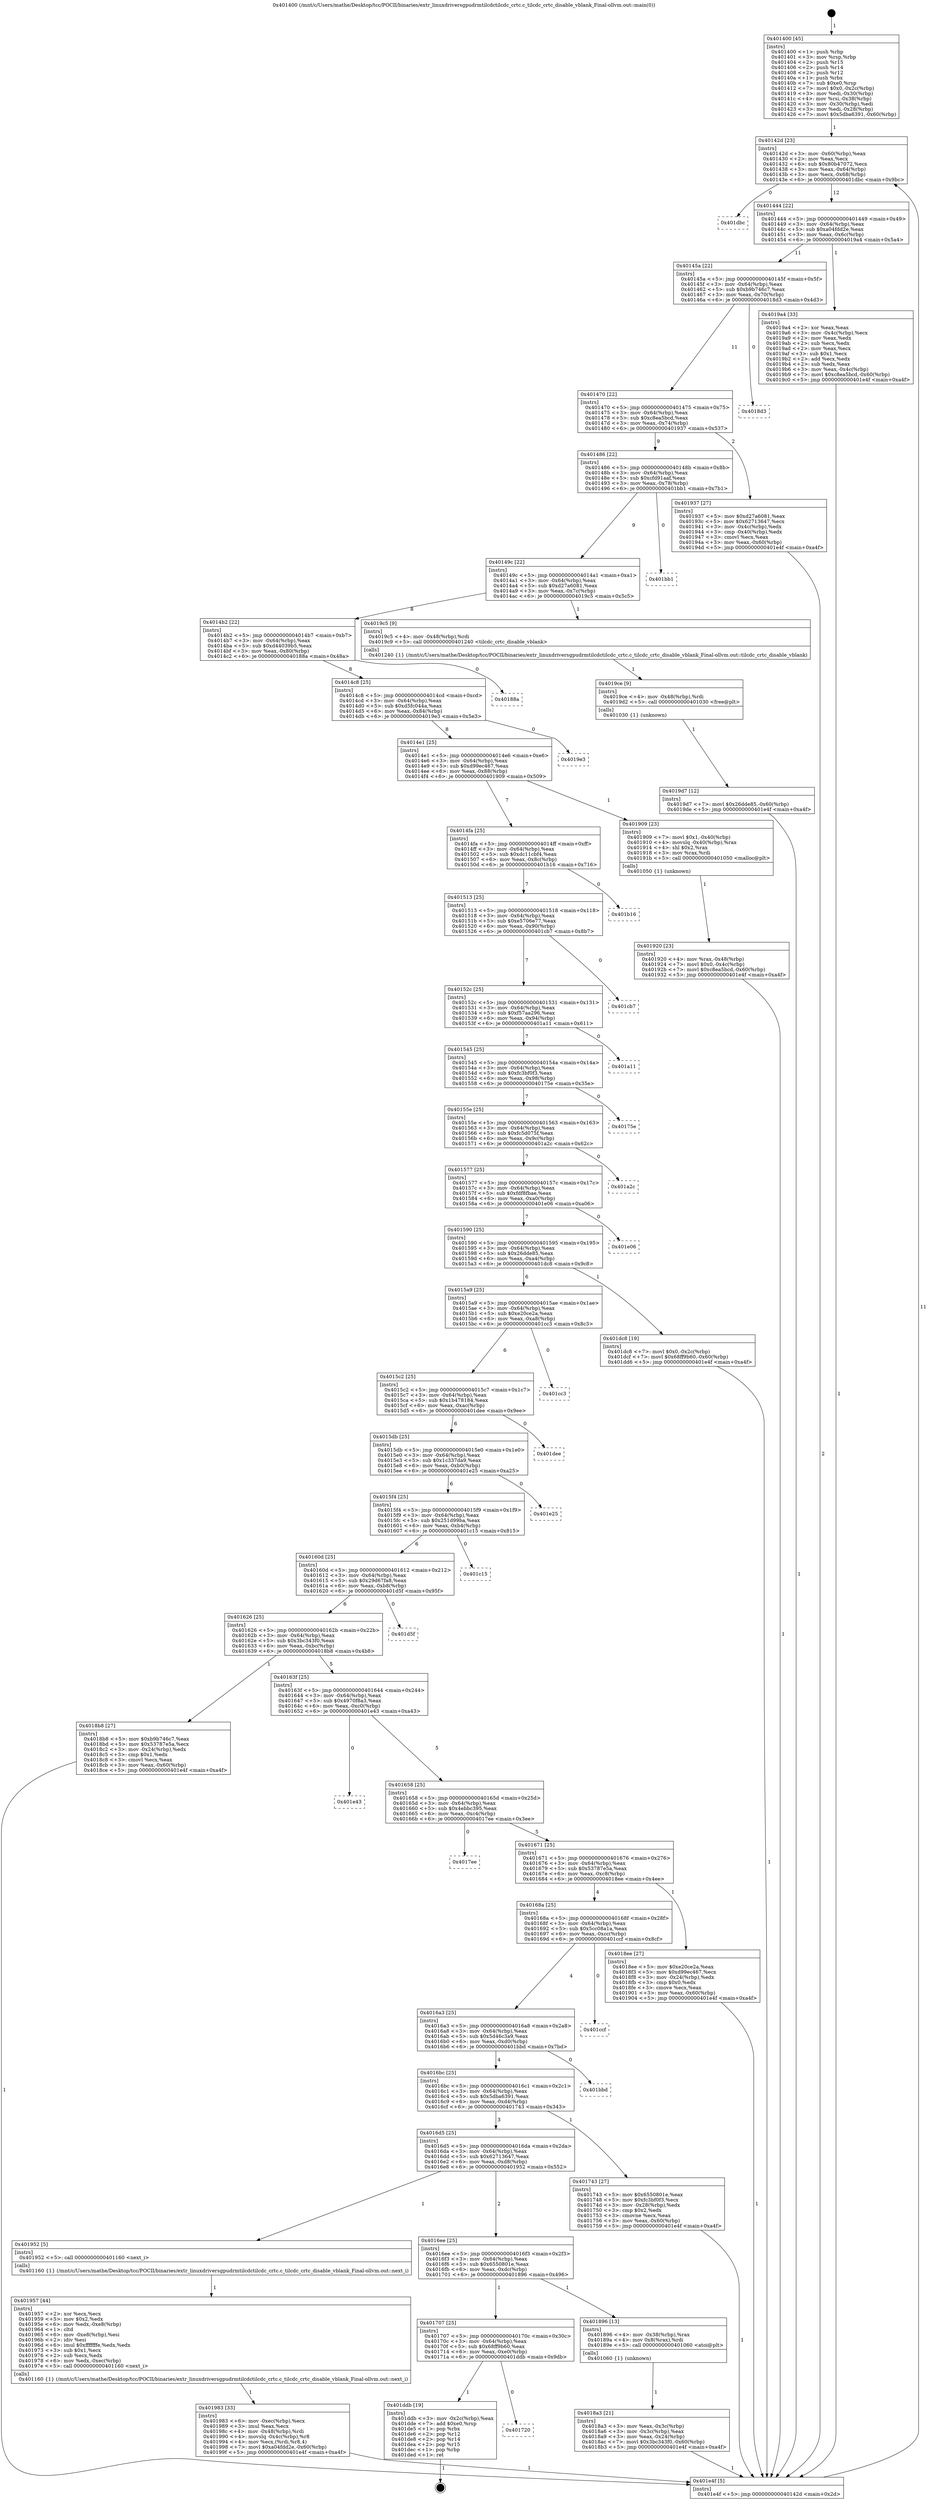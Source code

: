 digraph "0x401400" {
  label = "0x401400 (/mnt/c/Users/mathe/Desktop/tcc/POCII/binaries/extr_linuxdriversgpudrmtilcdctilcdc_crtc.c_tilcdc_crtc_disable_vblank_Final-ollvm.out::main(0))"
  labelloc = "t"
  node[shape=record]

  Entry [label="",width=0.3,height=0.3,shape=circle,fillcolor=black,style=filled]
  "0x40142d" [label="{
     0x40142d [23]\l
     | [instrs]\l
     &nbsp;&nbsp;0x40142d \<+3\>: mov -0x60(%rbp),%eax\l
     &nbsp;&nbsp;0x401430 \<+2\>: mov %eax,%ecx\l
     &nbsp;&nbsp;0x401432 \<+6\>: sub $0x80b47072,%ecx\l
     &nbsp;&nbsp;0x401438 \<+3\>: mov %eax,-0x64(%rbp)\l
     &nbsp;&nbsp;0x40143b \<+3\>: mov %ecx,-0x68(%rbp)\l
     &nbsp;&nbsp;0x40143e \<+6\>: je 0000000000401dbc \<main+0x9bc\>\l
  }"]
  "0x401dbc" [label="{
     0x401dbc\l
  }", style=dashed]
  "0x401444" [label="{
     0x401444 [22]\l
     | [instrs]\l
     &nbsp;&nbsp;0x401444 \<+5\>: jmp 0000000000401449 \<main+0x49\>\l
     &nbsp;&nbsp;0x401449 \<+3\>: mov -0x64(%rbp),%eax\l
     &nbsp;&nbsp;0x40144c \<+5\>: sub $0xa04fdd2e,%eax\l
     &nbsp;&nbsp;0x401451 \<+3\>: mov %eax,-0x6c(%rbp)\l
     &nbsp;&nbsp;0x401454 \<+6\>: je 00000000004019a4 \<main+0x5a4\>\l
  }"]
  Exit [label="",width=0.3,height=0.3,shape=circle,fillcolor=black,style=filled,peripheries=2]
  "0x4019a4" [label="{
     0x4019a4 [33]\l
     | [instrs]\l
     &nbsp;&nbsp;0x4019a4 \<+2\>: xor %eax,%eax\l
     &nbsp;&nbsp;0x4019a6 \<+3\>: mov -0x4c(%rbp),%ecx\l
     &nbsp;&nbsp;0x4019a9 \<+2\>: mov %eax,%edx\l
     &nbsp;&nbsp;0x4019ab \<+2\>: sub %ecx,%edx\l
     &nbsp;&nbsp;0x4019ad \<+2\>: mov %eax,%ecx\l
     &nbsp;&nbsp;0x4019af \<+3\>: sub $0x1,%ecx\l
     &nbsp;&nbsp;0x4019b2 \<+2\>: add %ecx,%edx\l
     &nbsp;&nbsp;0x4019b4 \<+2\>: sub %edx,%eax\l
     &nbsp;&nbsp;0x4019b6 \<+3\>: mov %eax,-0x4c(%rbp)\l
     &nbsp;&nbsp;0x4019b9 \<+7\>: movl $0xc8ea5bcd,-0x60(%rbp)\l
     &nbsp;&nbsp;0x4019c0 \<+5\>: jmp 0000000000401e4f \<main+0xa4f\>\l
  }"]
  "0x40145a" [label="{
     0x40145a [22]\l
     | [instrs]\l
     &nbsp;&nbsp;0x40145a \<+5\>: jmp 000000000040145f \<main+0x5f\>\l
     &nbsp;&nbsp;0x40145f \<+3\>: mov -0x64(%rbp),%eax\l
     &nbsp;&nbsp;0x401462 \<+5\>: sub $0xb9b746c7,%eax\l
     &nbsp;&nbsp;0x401467 \<+3\>: mov %eax,-0x70(%rbp)\l
     &nbsp;&nbsp;0x40146a \<+6\>: je 00000000004018d3 \<main+0x4d3\>\l
  }"]
  "0x401720" [label="{
     0x401720\l
  }", style=dashed]
  "0x4018d3" [label="{
     0x4018d3\l
  }", style=dashed]
  "0x401470" [label="{
     0x401470 [22]\l
     | [instrs]\l
     &nbsp;&nbsp;0x401470 \<+5\>: jmp 0000000000401475 \<main+0x75\>\l
     &nbsp;&nbsp;0x401475 \<+3\>: mov -0x64(%rbp),%eax\l
     &nbsp;&nbsp;0x401478 \<+5\>: sub $0xc8ea5bcd,%eax\l
     &nbsp;&nbsp;0x40147d \<+3\>: mov %eax,-0x74(%rbp)\l
     &nbsp;&nbsp;0x401480 \<+6\>: je 0000000000401937 \<main+0x537\>\l
  }"]
  "0x401ddb" [label="{
     0x401ddb [19]\l
     | [instrs]\l
     &nbsp;&nbsp;0x401ddb \<+3\>: mov -0x2c(%rbp),%eax\l
     &nbsp;&nbsp;0x401dde \<+7\>: add $0xe0,%rsp\l
     &nbsp;&nbsp;0x401de5 \<+1\>: pop %rbx\l
     &nbsp;&nbsp;0x401de6 \<+2\>: pop %r12\l
     &nbsp;&nbsp;0x401de8 \<+2\>: pop %r14\l
     &nbsp;&nbsp;0x401dea \<+2\>: pop %r15\l
     &nbsp;&nbsp;0x401dec \<+1\>: pop %rbp\l
     &nbsp;&nbsp;0x401ded \<+1\>: ret\l
  }"]
  "0x401937" [label="{
     0x401937 [27]\l
     | [instrs]\l
     &nbsp;&nbsp;0x401937 \<+5\>: mov $0xd27a6081,%eax\l
     &nbsp;&nbsp;0x40193c \<+5\>: mov $0x62713647,%ecx\l
     &nbsp;&nbsp;0x401941 \<+3\>: mov -0x4c(%rbp),%edx\l
     &nbsp;&nbsp;0x401944 \<+3\>: cmp -0x40(%rbp),%edx\l
     &nbsp;&nbsp;0x401947 \<+3\>: cmovl %ecx,%eax\l
     &nbsp;&nbsp;0x40194a \<+3\>: mov %eax,-0x60(%rbp)\l
     &nbsp;&nbsp;0x40194d \<+5\>: jmp 0000000000401e4f \<main+0xa4f\>\l
  }"]
  "0x401486" [label="{
     0x401486 [22]\l
     | [instrs]\l
     &nbsp;&nbsp;0x401486 \<+5\>: jmp 000000000040148b \<main+0x8b\>\l
     &nbsp;&nbsp;0x40148b \<+3\>: mov -0x64(%rbp),%eax\l
     &nbsp;&nbsp;0x40148e \<+5\>: sub $0xcfd91aaf,%eax\l
     &nbsp;&nbsp;0x401493 \<+3\>: mov %eax,-0x78(%rbp)\l
     &nbsp;&nbsp;0x401496 \<+6\>: je 0000000000401bb1 \<main+0x7b1\>\l
  }"]
  "0x4019d7" [label="{
     0x4019d7 [12]\l
     | [instrs]\l
     &nbsp;&nbsp;0x4019d7 \<+7\>: movl $0x26dde85,-0x60(%rbp)\l
     &nbsp;&nbsp;0x4019de \<+5\>: jmp 0000000000401e4f \<main+0xa4f\>\l
  }"]
  "0x401bb1" [label="{
     0x401bb1\l
  }", style=dashed]
  "0x40149c" [label="{
     0x40149c [22]\l
     | [instrs]\l
     &nbsp;&nbsp;0x40149c \<+5\>: jmp 00000000004014a1 \<main+0xa1\>\l
     &nbsp;&nbsp;0x4014a1 \<+3\>: mov -0x64(%rbp),%eax\l
     &nbsp;&nbsp;0x4014a4 \<+5\>: sub $0xd27a6081,%eax\l
     &nbsp;&nbsp;0x4014a9 \<+3\>: mov %eax,-0x7c(%rbp)\l
     &nbsp;&nbsp;0x4014ac \<+6\>: je 00000000004019c5 \<main+0x5c5\>\l
  }"]
  "0x4019ce" [label="{
     0x4019ce [9]\l
     | [instrs]\l
     &nbsp;&nbsp;0x4019ce \<+4\>: mov -0x48(%rbp),%rdi\l
     &nbsp;&nbsp;0x4019d2 \<+5\>: call 0000000000401030 \<free@plt\>\l
     | [calls]\l
     &nbsp;&nbsp;0x401030 \{1\} (unknown)\l
  }"]
  "0x4019c5" [label="{
     0x4019c5 [9]\l
     | [instrs]\l
     &nbsp;&nbsp;0x4019c5 \<+4\>: mov -0x48(%rbp),%rdi\l
     &nbsp;&nbsp;0x4019c9 \<+5\>: call 0000000000401240 \<tilcdc_crtc_disable_vblank\>\l
     | [calls]\l
     &nbsp;&nbsp;0x401240 \{1\} (/mnt/c/Users/mathe/Desktop/tcc/POCII/binaries/extr_linuxdriversgpudrmtilcdctilcdc_crtc.c_tilcdc_crtc_disable_vblank_Final-ollvm.out::tilcdc_crtc_disable_vblank)\l
  }"]
  "0x4014b2" [label="{
     0x4014b2 [22]\l
     | [instrs]\l
     &nbsp;&nbsp;0x4014b2 \<+5\>: jmp 00000000004014b7 \<main+0xb7\>\l
     &nbsp;&nbsp;0x4014b7 \<+3\>: mov -0x64(%rbp),%eax\l
     &nbsp;&nbsp;0x4014ba \<+5\>: sub $0xd44039b5,%eax\l
     &nbsp;&nbsp;0x4014bf \<+3\>: mov %eax,-0x80(%rbp)\l
     &nbsp;&nbsp;0x4014c2 \<+6\>: je 000000000040188a \<main+0x48a\>\l
  }"]
  "0x401983" [label="{
     0x401983 [33]\l
     | [instrs]\l
     &nbsp;&nbsp;0x401983 \<+6\>: mov -0xec(%rbp),%ecx\l
     &nbsp;&nbsp;0x401989 \<+3\>: imul %eax,%ecx\l
     &nbsp;&nbsp;0x40198c \<+4\>: mov -0x48(%rbp),%rdi\l
     &nbsp;&nbsp;0x401990 \<+4\>: movslq -0x4c(%rbp),%r8\l
     &nbsp;&nbsp;0x401994 \<+4\>: mov %ecx,(%rdi,%r8,4)\l
     &nbsp;&nbsp;0x401998 \<+7\>: movl $0xa04fdd2e,-0x60(%rbp)\l
     &nbsp;&nbsp;0x40199f \<+5\>: jmp 0000000000401e4f \<main+0xa4f\>\l
  }"]
  "0x40188a" [label="{
     0x40188a\l
  }", style=dashed]
  "0x4014c8" [label="{
     0x4014c8 [25]\l
     | [instrs]\l
     &nbsp;&nbsp;0x4014c8 \<+5\>: jmp 00000000004014cd \<main+0xcd\>\l
     &nbsp;&nbsp;0x4014cd \<+3\>: mov -0x64(%rbp),%eax\l
     &nbsp;&nbsp;0x4014d0 \<+5\>: sub $0xd5fc044a,%eax\l
     &nbsp;&nbsp;0x4014d5 \<+6\>: mov %eax,-0x84(%rbp)\l
     &nbsp;&nbsp;0x4014db \<+6\>: je 00000000004019e3 \<main+0x5e3\>\l
  }"]
  "0x401957" [label="{
     0x401957 [44]\l
     | [instrs]\l
     &nbsp;&nbsp;0x401957 \<+2\>: xor %ecx,%ecx\l
     &nbsp;&nbsp;0x401959 \<+5\>: mov $0x2,%edx\l
     &nbsp;&nbsp;0x40195e \<+6\>: mov %edx,-0xe8(%rbp)\l
     &nbsp;&nbsp;0x401964 \<+1\>: cltd\l
     &nbsp;&nbsp;0x401965 \<+6\>: mov -0xe8(%rbp),%esi\l
     &nbsp;&nbsp;0x40196b \<+2\>: idiv %esi\l
     &nbsp;&nbsp;0x40196d \<+6\>: imul $0xfffffffe,%edx,%edx\l
     &nbsp;&nbsp;0x401973 \<+3\>: sub $0x1,%ecx\l
     &nbsp;&nbsp;0x401976 \<+2\>: sub %ecx,%edx\l
     &nbsp;&nbsp;0x401978 \<+6\>: mov %edx,-0xec(%rbp)\l
     &nbsp;&nbsp;0x40197e \<+5\>: call 0000000000401160 \<next_i\>\l
     | [calls]\l
     &nbsp;&nbsp;0x401160 \{1\} (/mnt/c/Users/mathe/Desktop/tcc/POCII/binaries/extr_linuxdriversgpudrmtilcdctilcdc_crtc.c_tilcdc_crtc_disable_vblank_Final-ollvm.out::next_i)\l
  }"]
  "0x4019e3" [label="{
     0x4019e3\l
  }", style=dashed]
  "0x4014e1" [label="{
     0x4014e1 [25]\l
     | [instrs]\l
     &nbsp;&nbsp;0x4014e1 \<+5\>: jmp 00000000004014e6 \<main+0xe6\>\l
     &nbsp;&nbsp;0x4014e6 \<+3\>: mov -0x64(%rbp),%eax\l
     &nbsp;&nbsp;0x4014e9 \<+5\>: sub $0xd99ec467,%eax\l
     &nbsp;&nbsp;0x4014ee \<+6\>: mov %eax,-0x88(%rbp)\l
     &nbsp;&nbsp;0x4014f4 \<+6\>: je 0000000000401909 \<main+0x509\>\l
  }"]
  "0x401920" [label="{
     0x401920 [23]\l
     | [instrs]\l
     &nbsp;&nbsp;0x401920 \<+4\>: mov %rax,-0x48(%rbp)\l
     &nbsp;&nbsp;0x401924 \<+7\>: movl $0x0,-0x4c(%rbp)\l
     &nbsp;&nbsp;0x40192b \<+7\>: movl $0xc8ea5bcd,-0x60(%rbp)\l
     &nbsp;&nbsp;0x401932 \<+5\>: jmp 0000000000401e4f \<main+0xa4f\>\l
  }"]
  "0x401909" [label="{
     0x401909 [23]\l
     | [instrs]\l
     &nbsp;&nbsp;0x401909 \<+7\>: movl $0x1,-0x40(%rbp)\l
     &nbsp;&nbsp;0x401910 \<+4\>: movslq -0x40(%rbp),%rax\l
     &nbsp;&nbsp;0x401914 \<+4\>: shl $0x2,%rax\l
     &nbsp;&nbsp;0x401918 \<+3\>: mov %rax,%rdi\l
     &nbsp;&nbsp;0x40191b \<+5\>: call 0000000000401050 \<malloc@plt\>\l
     | [calls]\l
     &nbsp;&nbsp;0x401050 \{1\} (unknown)\l
  }"]
  "0x4014fa" [label="{
     0x4014fa [25]\l
     | [instrs]\l
     &nbsp;&nbsp;0x4014fa \<+5\>: jmp 00000000004014ff \<main+0xff\>\l
     &nbsp;&nbsp;0x4014ff \<+3\>: mov -0x64(%rbp),%eax\l
     &nbsp;&nbsp;0x401502 \<+5\>: sub $0xdc11cbf4,%eax\l
     &nbsp;&nbsp;0x401507 \<+6\>: mov %eax,-0x8c(%rbp)\l
     &nbsp;&nbsp;0x40150d \<+6\>: je 0000000000401b16 \<main+0x716\>\l
  }"]
  "0x4018a3" [label="{
     0x4018a3 [21]\l
     | [instrs]\l
     &nbsp;&nbsp;0x4018a3 \<+3\>: mov %eax,-0x3c(%rbp)\l
     &nbsp;&nbsp;0x4018a6 \<+3\>: mov -0x3c(%rbp),%eax\l
     &nbsp;&nbsp;0x4018a9 \<+3\>: mov %eax,-0x24(%rbp)\l
     &nbsp;&nbsp;0x4018ac \<+7\>: movl $0x3bc343f0,-0x60(%rbp)\l
     &nbsp;&nbsp;0x4018b3 \<+5\>: jmp 0000000000401e4f \<main+0xa4f\>\l
  }"]
  "0x401b16" [label="{
     0x401b16\l
  }", style=dashed]
  "0x401513" [label="{
     0x401513 [25]\l
     | [instrs]\l
     &nbsp;&nbsp;0x401513 \<+5\>: jmp 0000000000401518 \<main+0x118\>\l
     &nbsp;&nbsp;0x401518 \<+3\>: mov -0x64(%rbp),%eax\l
     &nbsp;&nbsp;0x40151b \<+5\>: sub $0xe5706e77,%eax\l
     &nbsp;&nbsp;0x401520 \<+6\>: mov %eax,-0x90(%rbp)\l
     &nbsp;&nbsp;0x401526 \<+6\>: je 0000000000401cb7 \<main+0x8b7\>\l
  }"]
  "0x401707" [label="{
     0x401707 [25]\l
     | [instrs]\l
     &nbsp;&nbsp;0x401707 \<+5\>: jmp 000000000040170c \<main+0x30c\>\l
     &nbsp;&nbsp;0x40170c \<+3\>: mov -0x64(%rbp),%eax\l
     &nbsp;&nbsp;0x40170f \<+5\>: sub $0x68ff9b60,%eax\l
     &nbsp;&nbsp;0x401714 \<+6\>: mov %eax,-0xe0(%rbp)\l
     &nbsp;&nbsp;0x40171a \<+6\>: je 0000000000401ddb \<main+0x9db\>\l
  }"]
  "0x401cb7" [label="{
     0x401cb7\l
  }", style=dashed]
  "0x40152c" [label="{
     0x40152c [25]\l
     | [instrs]\l
     &nbsp;&nbsp;0x40152c \<+5\>: jmp 0000000000401531 \<main+0x131\>\l
     &nbsp;&nbsp;0x401531 \<+3\>: mov -0x64(%rbp),%eax\l
     &nbsp;&nbsp;0x401534 \<+5\>: sub $0xf57aa296,%eax\l
     &nbsp;&nbsp;0x401539 \<+6\>: mov %eax,-0x94(%rbp)\l
     &nbsp;&nbsp;0x40153f \<+6\>: je 0000000000401a11 \<main+0x611\>\l
  }"]
  "0x401896" [label="{
     0x401896 [13]\l
     | [instrs]\l
     &nbsp;&nbsp;0x401896 \<+4\>: mov -0x38(%rbp),%rax\l
     &nbsp;&nbsp;0x40189a \<+4\>: mov 0x8(%rax),%rdi\l
     &nbsp;&nbsp;0x40189e \<+5\>: call 0000000000401060 \<atoi@plt\>\l
     | [calls]\l
     &nbsp;&nbsp;0x401060 \{1\} (unknown)\l
  }"]
  "0x401a11" [label="{
     0x401a11\l
  }", style=dashed]
  "0x401545" [label="{
     0x401545 [25]\l
     | [instrs]\l
     &nbsp;&nbsp;0x401545 \<+5\>: jmp 000000000040154a \<main+0x14a\>\l
     &nbsp;&nbsp;0x40154a \<+3\>: mov -0x64(%rbp),%eax\l
     &nbsp;&nbsp;0x40154d \<+5\>: sub $0xfc3bf0f3,%eax\l
     &nbsp;&nbsp;0x401552 \<+6\>: mov %eax,-0x98(%rbp)\l
     &nbsp;&nbsp;0x401558 \<+6\>: je 000000000040175e \<main+0x35e\>\l
  }"]
  "0x4016ee" [label="{
     0x4016ee [25]\l
     | [instrs]\l
     &nbsp;&nbsp;0x4016ee \<+5\>: jmp 00000000004016f3 \<main+0x2f3\>\l
     &nbsp;&nbsp;0x4016f3 \<+3\>: mov -0x64(%rbp),%eax\l
     &nbsp;&nbsp;0x4016f6 \<+5\>: sub $0x6550801e,%eax\l
     &nbsp;&nbsp;0x4016fb \<+6\>: mov %eax,-0xdc(%rbp)\l
     &nbsp;&nbsp;0x401701 \<+6\>: je 0000000000401896 \<main+0x496\>\l
  }"]
  "0x40175e" [label="{
     0x40175e\l
  }", style=dashed]
  "0x40155e" [label="{
     0x40155e [25]\l
     | [instrs]\l
     &nbsp;&nbsp;0x40155e \<+5\>: jmp 0000000000401563 \<main+0x163\>\l
     &nbsp;&nbsp;0x401563 \<+3\>: mov -0x64(%rbp),%eax\l
     &nbsp;&nbsp;0x401566 \<+5\>: sub $0xfc5d075f,%eax\l
     &nbsp;&nbsp;0x40156b \<+6\>: mov %eax,-0x9c(%rbp)\l
     &nbsp;&nbsp;0x401571 \<+6\>: je 0000000000401a2c \<main+0x62c\>\l
  }"]
  "0x401952" [label="{
     0x401952 [5]\l
     | [instrs]\l
     &nbsp;&nbsp;0x401952 \<+5\>: call 0000000000401160 \<next_i\>\l
     | [calls]\l
     &nbsp;&nbsp;0x401160 \{1\} (/mnt/c/Users/mathe/Desktop/tcc/POCII/binaries/extr_linuxdriversgpudrmtilcdctilcdc_crtc.c_tilcdc_crtc_disable_vblank_Final-ollvm.out::next_i)\l
  }"]
  "0x401a2c" [label="{
     0x401a2c\l
  }", style=dashed]
  "0x401577" [label="{
     0x401577 [25]\l
     | [instrs]\l
     &nbsp;&nbsp;0x401577 \<+5\>: jmp 000000000040157c \<main+0x17c\>\l
     &nbsp;&nbsp;0x40157c \<+3\>: mov -0x64(%rbp),%eax\l
     &nbsp;&nbsp;0x40157f \<+5\>: sub $0xfdf8fbae,%eax\l
     &nbsp;&nbsp;0x401584 \<+6\>: mov %eax,-0xa0(%rbp)\l
     &nbsp;&nbsp;0x40158a \<+6\>: je 0000000000401e06 \<main+0xa06\>\l
  }"]
  "0x401400" [label="{
     0x401400 [45]\l
     | [instrs]\l
     &nbsp;&nbsp;0x401400 \<+1\>: push %rbp\l
     &nbsp;&nbsp;0x401401 \<+3\>: mov %rsp,%rbp\l
     &nbsp;&nbsp;0x401404 \<+2\>: push %r15\l
     &nbsp;&nbsp;0x401406 \<+2\>: push %r14\l
     &nbsp;&nbsp;0x401408 \<+2\>: push %r12\l
     &nbsp;&nbsp;0x40140a \<+1\>: push %rbx\l
     &nbsp;&nbsp;0x40140b \<+7\>: sub $0xe0,%rsp\l
     &nbsp;&nbsp;0x401412 \<+7\>: movl $0x0,-0x2c(%rbp)\l
     &nbsp;&nbsp;0x401419 \<+3\>: mov %edi,-0x30(%rbp)\l
     &nbsp;&nbsp;0x40141c \<+4\>: mov %rsi,-0x38(%rbp)\l
     &nbsp;&nbsp;0x401420 \<+3\>: mov -0x30(%rbp),%edi\l
     &nbsp;&nbsp;0x401423 \<+3\>: mov %edi,-0x28(%rbp)\l
     &nbsp;&nbsp;0x401426 \<+7\>: movl $0x5dba6391,-0x60(%rbp)\l
  }"]
  "0x401e06" [label="{
     0x401e06\l
  }", style=dashed]
  "0x401590" [label="{
     0x401590 [25]\l
     | [instrs]\l
     &nbsp;&nbsp;0x401590 \<+5\>: jmp 0000000000401595 \<main+0x195\>\l
     &nbsp;&nbsp;0x401595 \<+3\>: mov -0x64(%rbp),%eax\l
     &nbsp;&nbsp;0x401598 \<+5\>: sub $0x26dde85,%eax\l
     &nbsp;&nbsp;0x40159d \<+6\>: mov %eax,-0xa4(%rbp)\l
     &nbsp;&nbsp;0x4015a3 \<+6\>: je 0000000000401dc8 \<main+0x9c8\>\l
  }"]
  "0x401e4f" [label="{
     0x401e4f [5]\l
     | [instrs]\l
     &nbsp;&nbsp;0x401e4f \<+5\>: jmp 000000000040142d \<main+0x2d\>\l
  }"]
  "0x401dc8" [label="{
     0x401dc8 [19]\l
     | [instrs]\l
     &nbsp;&nbsp;0x401dc8 \<+7\>: movl $0x0,-0x2c(%rbp)\l
     &nbsp;&nbsp;0x401dcf \<+7\>: movl $0x68ff9b60,-0x60(%rbp)\l
     &nbsp;&nbsp;0x401dd6 \<+5\>: jmp 0000000000401e4f \<main+0xa4f\>\l
  }"]
  "0x4015a9" [label="{
     0x4015a9 [25]\l
     | [instrs]\l
     &nbsp;&nbsp;0x4015a9 \<+5\>: jmp 00000000004015ae \<main+0x1ae\>\l
     &nbsp;&nbsp;0x4015ae \<+3\>: mov -0x64(%rbp),%eax\l
     &nbsp;&nbsp;0x4015b1 \<+5\>: sub $0xe20ce2a,%eax\l
     &nbsp;&nbsp;0x4015b6 \<+6\>: mov %eax,-0xa8(%rbp)\l
     &nbsp;&nbsp;0x4015bc \<+6\>: je 0000000000401cc3 \<main+0x8c3\>\l
  }"]
  "0x4016d5" [label="{
     0x4016d5 [25]\l
     | [instrs]\l
     &nbsp;&nbsp;0x4016d5 \<+5\>: jmp 00000000004016da \<main+0x2da\>\l
     &nbsp;&nbsp;0x4016da \<+3\>: mov -0x64(%rbp),%eax\l
     &nbsp;&nbsp;0x4016dd \<+5\>: sub $0x62713647,%eax\l
     &nbsp;&nbsp;0x4016e2 \<+6\>: mov %eax,-0xd8(%rbp)\l
     &nbsp;&nbsp;0x4016e8 \<+6\>: je 0000000000401952 \<main+0x552\>\l
  }"]
  "0x401cc3" [label="{
     0x401cc3\l
  }", style=dashed]
  "0x4015c2" [label="{
     0x4015c2 [25]\l
     | [instrs]\l
     &nbsp;&nbsp;0x4015c2 \<+5\>: jmp 00000000004015c7 \<main+0x1c7\>\l
     &nbsp;&nbsp;0x4015c7 \<+3\>: mov -0x64(%rbp),%eax\l
     &nbsp;&nbsp;0x4015ca \<+5\>: sub $0x1b478184,%eax\l
     &nbsp;&nbsp;0x4015cf \<+6\>: mov %eax,-0xac(%rbp)\l
     &nbsp;&nbsp;0x4015d5 \<+6\>: je 0000000000401dee \<main+0x9ee\>\l
  }"]
  "0x401743" [label="{
     0x401743 [27]\l
     | [instrs]\l
     &nbsp;&nbsp;0x401743 \<+5\>: mov $0x6550801e,%eax\l
     &nbsp;&nbsp;0x401748 \<+5\>: mov $0xfc3bf0f3,%ecx\l
     &nbsp;&nbsp;0x40174d \<+3\>: mov -0x28(%rbp),%edx\l
     &nbsp;&nbsp;0x401750 \<+3\>: cmp $0x2,%edx\l
     &nbsp;&nbsp;0x401753 \<+3\>: cmovne %ecx,%eax\l
     &nbsp;&nbsp;0x401756 \<+3\>: mov %eax,-0x60(%rbp)\l
     &nbsp;&nbsp;0x401759 \<+5\>: jmp 0000000000401e4f \<main+0xa4f\>\l
  }"]
  "0x401dee" [label="{
     0x401dee\l
  }", style=dashed]
  "0x4015db" [label="{
     0x4015db [25]\l
     | [instrs]\l
     &nbsp;&nbsp;0x4015db \<+5\>: jmp 00000000004015e0 \<main+0x1e0\>\l
     &nbsp;&nbsp;0x4015e0 \<+3\>: mov -0x64(%rbp),%eax\l
     &nbsp;&nbsp;0x4015e3 \<+5\>: sub $0x1c337da9,%eax\l
     &nbsp;&nbsp;0x4015e8 \<+6\>: mov %eax,-0xb0(%rbp)\l
     &nbsp;&nbsp;0x4015ee \<+6\>: je 0000000000401e25 \<main+0xa25\>\l
  }"]
  "0x4016bc" [label="{
     0x4016bc [25]\l
     | [instrs]\l
     &nbsp;&nbsp;0x4016bc \<+5\>: jmp 00000000004016c1 \<main+0x2c1\>\l
     &nbsp;&nbsp;0x4016c1 \<+3\>: mov -0x64(%rbp),%eax\l
     &nbsp;&nbsp;0x4016c4 \<+5\>: sub $0x5dba6391,%eax\l
     &nbsp;&nbsp;0x4016c9 \<+6\>: mov %eax,-0xd4(%rbp)\l
     &nbsp;&nbsp;0x4016cf \<+6\>: je 0000000000401743 \<main+0x343\>\l
  }"]
  "0x401e25" [label="{
     0x401e25\l
  }", style=dashed]
  "0x4015f4" [label="{
     0x4015f4 [25]\l
     | [instrs]\l
     &nbsp;&nbsp;0x4015f4 \<+5\>: jmp 00000000004015f9 \<main+0x1f9\>\l
     &nbsp;&nbsp;0x4015f9 \<+3\>: mov -0x64(%rbp),%eax\l
     &nbsp;&nbsp;0x4015fc \<+5\>: sub $0x251d99ba,%eax\l
     &nbsp;&nbsp;0x401601 \<+6\>: mov %eax,-0xb4(%rbp)\l
     &nbsp;&nbsp;0x401607 \<+6\>: je 0000000000401c15 \<main+0x815\>\l
  }"]
  "0x401bbd" [label="{
     0x401bbd\l
  }", style=dashed]
  "0x401c15" [label="{
     0x401c15\l
  }", style=dashed]
  "0x40160d" [label="{
     0x40160d [25]\l
     | [instrs]\l
     &nbsp;&nbsp;0x40160d \<+5\>: jmp 0000000000401612 \<main+0x212\>\l
     &nbsp;&nbsp;0x401612 \<+3\>: mov -0x64(%rbp),%eax\l
     &nbsp;&nbsp;0x401615 \<+5\>: sub $0x29d67fa8,%eax\l
     &nbsp;&nbsp;0x40161a \<+6\>: mov %eax,-0xb8(%rbp)\l
     &nbsp;&nbsp;0x401620 \<+6\>: je 0000000000401d5f \<main+0x95f\>\l
  }"]
  "0x4016a3" [label="{
     0x4016a3 [25]\l
     | [instrs]\l
     &nbsp;&nbsp;0x4016a3 \<+5\>: jmp 00000000004016a8 \<main+0x2a8\>\l
     &nbsp;&nbsp;0x4016a8 \<+3\>: mov -0x64(%rbp),%eax\l
     &nbsp;&nbsp;0x4016ab \<+5\>: sub $0x5d46c3a9,%eax\l
     &nbsp;&nbsp;0x4016b0 \<+6\>: mov %eax,-0xd0(%rbp)\l
     &nbsp;&nbsp;0x4016b6 \<+6\>: je 0000000000401bbd \<main+0x7bd\>\l
  }"]
  "0x401d5f" [label="{
     0x401d5f\l
  }", style=dashed]
  "0x401626" [label="{
     0x401626 [25]\l
     | [instrs]\l
     &nbsp;&nbsp;0x401626 \<+5\>: jmp 000000000040162b \<main+0x22b\>\l
     &nbsp;&nbsp;0x40162b \<+3\>: mov -0x64(%rbp),%eax\l
     &nbsp;&nbsp;0x40162e \<+5\>: sub $0x3bc343f0,%eax\l
     &nbsp;&nbsp;0x401633 \<+6\>: mov %eax,-0xbc(%rbp)\l
     &nbsp;&nbsp;0x401639 \<+6\>: je 00000000004018b8 \<main+0x4b8\>\l
  }"]
  "0x401ccf" [label="{
     0x401ccf\l
  }", style=dashed]
  "0x4018b8" [label="{
     0x4018b8 [27]\l
     | [instrs]\l
     &nbsp;&nbsp;0x4018b8 \<+5\>: mov $0xb9b746c7,%eax\l
     &nbsp;&nbsp;0x4018bd \<+5\>: mov $0x53787e5a,%ecx\l
     &nbsp;&nbsp;0x4018c2 \<+3\>: mov -0x24(%rbp),%edx\l
     &nbsp;&nbsp;0x4018c5 \<+3\>: cmp $0x1,%edx\l
     &nbsp;&nbsp;0x4018c8 \<+3\>: cmovl %ecx,%eax\l
     &nbsp;&nbsp;0x4018cb \<+3\>: mov %eax,-0x60(%rbp)\l
     &nbsp;&nbsp;0x4018ce \<+5\>: jmp 0000000000401e4f \<main+0xa4f\>\l
  }"]
  "0x40163f" [label="{
     0x40163f [25]\l
     | [instrs]\l
     &nbsp;&nbsp;0x40163f \<+5\>: jmp 0000000000401644 \<main+0x244\>\l
     &nbsp;&nbsp;0x401644 \<+3\>: mov -0x64(%rbp),%eax\l
     &nbsp;&nbsp;0x401647 \<+5\>: sub $0x4970f8a3,%eax\l
     &nbsp;&nbsp;0x40164c \<+6\>: mov %eax,-0xc0(%rbp)\l
     &nbsp;&nbsp;0x401652 \<+6\>: je 0000000000401e43 \<main+0xa43\>\l
  }"]
  "0x40168a" [label="{
     0x40168a [25]\l
     | [instrs]\l
     &nbsp;&nbsp;0x40168a \<+5\>: jmp 000000000040168f \<main+0x28f\>\l
     &nbsp;&nbsp;0x40168f \<+3\>: mov -0x64(%rbp),%eax\l
     &nbsp;&nbsp;0x401692 \<+5\>: sub $0x5cc08a1a,%eax\l
     &nbsp;&nbsp;0x401697 \<+6\>: mov %eax,-0xcc(%rbp)\l
     &nbsp;&nbsp;0x40169d \<+6\>: je 0000000000401ccf \<main+0x8cf\>\l
  }"]
  "0x401e43" [label="{
     0x401e43\l
  }", style=dashed]
  "0x401658" [label="{
     0x401658 [25]\l
     | [instrs]\l
     &nbsp;&nbsp;0x401658 \<+5\>: jmp 000000000040165d \<main+0x25d\>\l
     &nbsp;&nbsp;0x40165d \<+3\>: mov -0x64(%rbp),%eax\l
     &nbsp;&nbsp;0x401660 \<+5\>: sub $0x4ebbc395,%eax\l
     &nbsp;&nbsp;0x401665 \<+6\>: mov %eax,-0xc4(%rbp)\l
     &nbsp;&nbsp;0x40166b \<+6\>: je 00000000004017ee \<main+0x3ee\>\l
  }"]
  "0x4018ee" [label="{
     0x4018ee [27]\l
     | [instrs]\l
     &nbsp;&nbsp;0x4018ee \<+5\>: mov $0xe20ce2a,%eax\l
     &nbsp;&nbsp;0x4018f3 \<+5\>: mov $0xd99ec467,%ecx\l
     &nbsp;&nbsp;0x4018f8 \<+3\>: mov -0x24(%rbp),%edx\l
     &nbsp;&nbsp;0x4018fb \<+3\>: cmp $0x0,%edx\l
     &nbsp;&nbsp;0x4018fe \<+3\>: cmove %ecx,%eax\l
     &nbsp;&nbsp;0x401901 \<+3\>: mov %eax,-0x60(%rbp)\l
     &nbsp;&nbsp;0x401904 \<+5\>: jmp 0000000000401e4f \<main+0xa4f\>\l
  }"]
  "0x4017ee" [label="{
     0x4017ee\l
  }", style=dashed]
  "0x401671" [label="{
     0x401671 [25]\l
     | [instrs]\l
     &nbsp;&nbsp;0x401671 \<+5\>: jmp 0000000000401676 \<main+0x276\>\l
     &nbsp;&nbsp;0x401676 \<+3\>: mov -0x64(%rbp),%eax\l
     &nbsp;&nbsp;0x401679 \<+5\>: sub $0x53787e5a,%eax\l
     &nbsp;&nbsp;0x40167e \<+6\>: mov %eax,-0xc8(%rbp)\l
     &nbsp;&nbsp;0x401684 \<+6\>: je 00000000004018ee \<main+0x4ee\>\l
  }"]
  Entry -> "0x401400" [label=" 1"]
  "0x40142d" -> "0x401dbc" [label=" 0"]
  "0x40142d" -> "0x401444" [label=" 12"]
  "0x401ddb" -> Exit [label=" 1"]
  "0x401444" -> "0x4019a4" [label=" 1"]
  "0x401444" -> "0x40145a" [label=" 11"]
  "0x401707" -> "0x401720" [label=" 0"]
  "0x40145a" -> "0x4018d3" [label=" 0"]
  "0x40145a" -> "0x401470" [label=" 11"]
  "0x401707" -> "0x401ddb" [label=" 1"]
  "0x401470" -> "0x401937" [label=" 2"]
  "0x401470" -> "0x401486" [label=" 9"]
  "0x401dc8" -> "0x401e4f" [label=" 1"]
  "0x401486" -> "0x401bb1" [label=" 0"]
  "0x401486" -> "0x40149c" [label=" 9"]
  "0x4019d7" -> "0x401e4f" [label=" 1"]
  "0x40149c" -> "0x4019c5" [label=" 1"]
  "0x40149c" -> "0x4014b2" [label=" 8"]
  "0x4019ce" -> "0x4019d7" [label=" 1"]
  "0x4014b2" -> "0x40188a" [label=" 0"]
  "0x4014b2" -> "0x4014c8" [label=" 8"]
  "0x4019c5" -> "0x4019ce" [label=" 1"]
  "0x4014c8" -> "0x4019e3" [label=" 0"]
  "0x4014c8" -> "0x4014e1" [label=" 8"]
  "0x4019a4" -> "0x401e4f" [label=" 1"]
  "0x4014e1" -> "0x401909" [label=" 1"]
  "0x4014e1" -> "0x4014fa" [label=" 7"]
  "0x401983" -> "0x401e4f" [label=" 1"]
  "0x4014fa" -> "0x401b16" [label=" 0"]
  "0x4014fa" -> "0x401513" [label=" 7"]
  "0x401957" -> "0x401983" [label=" 1"]
  "0x401513" -> "0x401cb7" [label=" 0"]
  "0x401513" -> "0x40152c" [label=" 7"]
  "0x401952" -> "0x401957" [label=" 1"]
  "0x40152c" -> "0x401a11" [label=" 0"]
  "0x40152c" -> "0x401545" [label=" 7"]
  "0x401937" -> "0x401e4f" [label=" 2"]
  "0x401545" -> "0x40175e" [label=" 0"]
  "0x401545" -> "0x40155e" [label=" 7"]
  "0x401909" -> "0x401920" [label=" 1"]
  "0x40155e" -> "0x401a2c" [label=" 0"]
  "0x40155e" -> "0x401577" [label=" 7"]
  "0x4018ee" -> "0x401e4f" [label=" 1"]
  "0x401577" -> "0x401e06" [label=" 0"]
  "0x401577" -> "0x401590" [label=" 7"]
  "0x4018a3" -> "0x401e4f" [label=" 1"]
  "0x401590" -> "0x401dc8" [label=" 1"]
  "0x401590" -> "0x4015a9" [label=" 6"]
  "0x401896" -> "0x4018a3" [label=" 1"]
  "0x4015a9" -> "0x401cc3" [label=" 0"]
  "0x4015a9" -> "0x4015c2" [label=" 6"]
  "0x4016ee" -> "0x401707" [label=" 1"]
  "0x4015c2" -> "0x401dee" [label=" 0"]
  "0x4015c2" -> "0x4015db" [label=" 6"]
  "0x4016ee" -> "0x401896" [label=" 1"]
  "0x4015db" -> "0x401e25" [label=" 0"]
  "0x4015db" -> "0x4015f4" [label=" 6"]
  "0x4016d5" -> "0x4016ee" [label=" 2"]
  "0x4015f4" -> "0x401c15" [label=" 0"]
  "0x4015f4" -> "0x40160d" [label=" 6"]
  "0x4016d5" -> "0x401952" [label=" 1"]
  "0x40160d" -> "0x401d5f" [label=" 0"]
  "0x40160d" -> "0x401626" [label=" 6"]
  "0x401e4f" -> "0x40142d" [label=" 11"]
  "0x401626" -> "0x4018b8" [label=" 1"]
  "0x401626" -> "0x40163f" [label=" 5"]
  "0x401400" -> "0x40142d" [label=" 1"]
  "0x40163f" -> "0x401e43" [label=" 0"]
  "0x40163f" -> "0x401658" [label=" 5"]
  "0x4016bc" -> "0x4016d5" [label=" 3"]
  "0x401658" -> "0x4017ee" [label=" 0"]
  "0x401658" -> "0x401671" [label=" 5"]
  "0x4016bc" -> "0x401743" [label=" 1"]
  "0x401671" -> "0x4018ee" [label=" 1"]
  "0x401671" -> "0x40168a" [label=" 4"]
  "0x401743" -> "0x401e4f" [label=" 1"]
  "0x40168a" -> "0x401ccf" [label=" 0"]
  "0x40168a" -> "0x4016a3" [label=" 4"]
  "0x4018b8" -> "0x401e4f" [label=" 1"]
  "0x4016a3" -> "0x401bbd" [label=" 0"]
  "0x4016a3" -> "0x4016bc" [label=" 4"]
  "0x401920" -> "0x401e4f" [label=" 1"]
}
